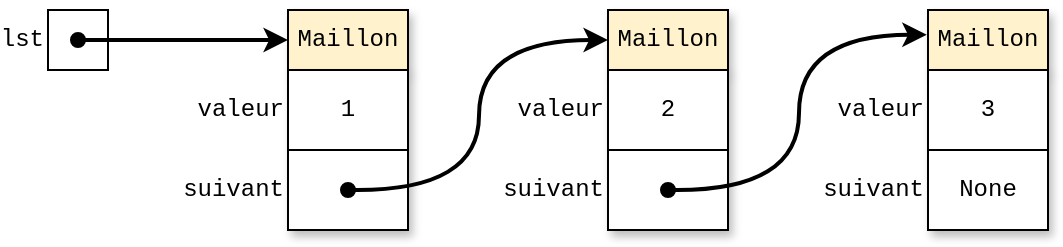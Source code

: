 <mxfile scale="4" border="0">
    <diagram id="uQzkj0GxWRIt09j_zSgi" name="Page-1">
        <mxGraphModel dx="162" dy="452" grid="1" gridSize="10" guides="1" tooltips="1" connect="1" arrows="1" fold="1" page="1" pageScale="1" pageWidth="583" pageHeight="827" math="0" shadow="0">
            <root>
                <mxCell id="0"/>
                <mxCell id="1" parent="0"/>
                <mxCell id="5" value="" style="group;fontFamily=Courier New;" parent="1" vertex="1" connectable="0">
                    <mxGeometry x="120" y="90" width="110" height="110" as="geometry"/>
                </mxCell>
                <mxCell id="TsMIzAYjtxgP4Rc7lzvC-8" value="Maillon" style="text;html=1;fillColor=#fff2cc;align=center;verticalAlign=middle;whiteSpace=wrap;rounded=0;shadow=1;strokeColor=#000000;fontFamily=Courier New;" parent="5" vertex="1">
                    <mxGeometry x="50" width="60" height="30" as="geometry"/>
                </mxCell>
                <mxCell id="TsMIzAYjtxgP4Rc7lzvC-9" value="valeur" style="text;html=1;strokeColor=none;fillColor=none;align=right;verticalAlign=middle;whiteSpace=wrap;rounded=0;shadow=0;fontFamily=Courier New;" parent="5" vertex="1">
                    <mxGeometry x="-10" y="30" width="60" height="40" as="geometry"/>
                </mxCell>
                <mxCell id="TsMIzAYjtxgP4Rc7lzvC-10" value="suivant" style="text;html=1;strokeColor=none;fillColor=none;align=right;verticalAlign=middle;whiteSpace=wrap;rounded=0;fontFamily=Courier New;" parent="5" vertex="1">
                    <mxGeometry x="-10" y="70" width="60" height="40" as="geometry"/>
                </mxCell>
                <mxCell id="TsMIzAYjtxgP4Rc7lzvC-14" value="" style="rounded=0;whiteSpace=wrap;html=1;shadow=1;fontFamily=Courier New;" parent="5" vertex="1">
                    <mxGeometry x="50" y="30" width="60" height="80" as="geometry"/>
                </mxCell>
                <mxCell id="3" value="1" style="rounded=0;whiteSpace=wrap;html=1;shadow=0;strokeColor=#000000;fontFamily=Courier New;" parent="5" vertex="1">
                    <mxGeometry x="50" y="30" width="60" height="40" as="geometry"/>
                </mxCell>
                <mxCell id="4" value="" style="rounded=0;whiteSpace=wrap;html=1;shadow=0;strokeColor=#000000;fontFamily=Courier New;" parent="5" vertex="1">
                    <mxGeometry x="50" y="70" width="60" height="40" as="geometry"/>
                </mxCell>
                <mxCell id="6" value="" style="group;fontFamily=Courier New;" parent="1" vertex="1" connectable="0">
                    <mxGeometry x="280" y="90" width="110" height="110" as="geometry"/>
                </mxCell>
                <mxCell id="7" value="Maillon" style="text;html=1;fillColor=#fff2cc;align=center;verticalAlign=middle;whiteSpace=wrap;rounded=0;shadow=1;strokeColor=#000000;fontFamily=Courier New;" parent="6" vertex="1">
                    <mxGeometry x="50" width="60" height="30" as="geometry"/>
                </mxCell>
                <mxCell id="8" value="valeur" style="text;html=1;strokeColor=none;fillColor=none;align=right;verticalAlign=middle;whiteSpace=wrap;rounded=0;shadow=0;fontFamily=Courier New;" parent="6" vertex="1">
                    <mxGeometry x="-10" y="30" width="60" height="40" as="geometry"/>
                </mxCell>
                <mxCell id="9" value="suivant" style="text;html=1;strokeColor=none;fillColor=none;align=right;verticalAlign=middle;whiteSpace=wrap;rounded=0;fontFamily=Courier New;" parent="6" vertex="1">
                    <mxGeometry x="-10" y="70" width="60" height="40" as="geometry"/>
                </mxCell>
                <mxCell id="10" value="" style="rounded=0;whiteSpace=wrap;html=1;shadow=1;fontFamily=Courier New;" parent="6" vertex="1">
                    <mxGeometry x="50" y="30" width="60" height="80" as="geometry"/>
                </mxCell>
                <mxCell id="11" value="2" style="rounded=0;whiteSpace=wrap;html=1;shadow=0;strokeColor=#000000;fontFamily=Courier New;" parent="6" vertex="1">
                    <mxGeometry x="50" y="30" width="60" height="40" as="geometry"/>
                </mxCell>
                <mxCell id="12" value="" style="rounded=0;whiteSpace=wrap;html=1;shadow=0;strokeColor=#000000;fontFamily=Courier New;" parent="6" vertex="1">
                    <mxGeometry x="50" y="70" width="60" height="40" as="geometry"/>
                </mxCell>
                <mxCell id="13" value="" style="group;fontFamily=Courier New;" parent="1" vertex="1" connectable="0">
                    <mxGeometry x="440" y="90" width="110" height="110" as="geometry"/>
                </mxCell>
                <mxCell id="14" value="Maillon" style="text;html=1;fillColor=#fff2cc;align=center;verticalAlign=middle;whiteSpace=wrap;rounded=0;shadow=1;strokeColor=#000000;fontFamily=Courier New;" parent="13" vertex="1">
                    <mxGeometry x="50" width="60" height="30" as="geometry"/>
                </mxCell>
                <mxCell id="15" value="valeur" style="text;html=1;strokeColor=none;fillColor=none;align=right;verticalAlign=middle;whiteSpace=wrap;rounded=0;shadow=0;fontFamily=Courier New;" parent="13" vertex="1">
                    <mxGeometry x="-10" y="30" width="60" height="40" as="geometry"/>
                </mxCell>
                <mxCell id="16" value="suivant" style="text;html=1;strokeColor=none;fillColor=none;align=right;verticalAlign=middle;whiteSpace=wrap;rounded=0;fontFamily=Courier New;" parent="13" vertex="1">
                    <mxGeometry x="-10" y="70" width="60" height="40" as="geometry"/>
                </mxCell>
                <mxCell id="17" value="" style="rounded=0;whiteSpace=wrap;html=1;shadow=1;fontFamily=Courier New;" parent="13" vertex="1">
                    <mxGeometry x="50" y="30" width="60" height="80" as="geometry"/>
                </mxCell>
                <mxCell id="18" value="3" style="rounded=0;whiteSpace=wrap;html=1;shadow=0;strokeColor=#000000;fontFamily=Courier New;" parent="13" vertex="1">
                    <mxGeometry x="50" y="30" width="60" height="40" as="geometry"/>
                </mxCell>
                <mxCell id="19" value="&lt;font&gt;None&lt;/font&gt;" style="rounded=0;whiteSpace=wrap;html=1;shadow=0;strokeColor=#000000;fontFamily=Courier New;" parent="13" vertex="1">
                    <mxGeometry x="50" y="70" width="60" height="40" as="geometry"/>
                </mxCell>
                <mxCell id="21" style="edgeStyle=orthogonalEdgeStyle;rounded=0;orthogonalLoop=1;jettySize=auto;html=1;entryX=0;entryY=0.5;entryDx=0;entryDy=0;curved=1;sketch=0;strokeWidth=2;startArrow=oval;startFill=1;sourcePerimeterSpacing=0;fontFamily=Courier New;" parent="1" target="7" edge="1">
                    <mxGeometry relative="1" as="geometry">
                        <mxPoint x="200" y="180" as="sourcePoint"/>
                    </mxGeometry>
                </mxCell>
                <mxCell id="23" style="edgeStyle=orthogonalEdgeStyle;rounded=0;orthogonalLoop=1;jettySize=auto;html=1;entryX=-0.01;entryY=0.413;entryDx=0;entryDy=0;curved=1;sketch=0;strokeWidth=2;startArrow=oval;startFill=1;sourcePerimeterSpacing=-20;entryPerimeter=0;fontFamily=Courier New;" parent="1" target="14" edge="1">
                    <mxGeometry relative="1" as="geometry">
                        <mxPoint x="360" y="180" as="sourcePoint"/>
                        <mxPoint x="340" y="115" as="targetPoint"/>
                    </mxGeometry>
                </mxCell>
                <mxCell id="24" value="lst" style="rounded=0;whiteSpace=wrap;html=1;shadow=0;strokeColor=#000000;labelPosition=left;verticalLabelPosition=middle;align=right;verticalAlign=middle;fontFamily=Courier New;" parent="1" vertex="1">
                    <mxGeometry x="50" y="90" width="30" height="30" as="geometry"/>
                </mxCell>
                <mxCell id="28" style="edgeStyle=orthogonalEdgeStyle;curved=1;rounded=0;sketch=0;orthogonalLoop=1;jettySize=auto;html=1;entryX=0;entryY=0.5;entryDx=0;entryDy=0;startArrow=oval;startFill=1;sourcePerimeterSpacing=-20;strokeWidth=2;fontFamily=Courier New;" parent="1" source="24" target="TsMIzAYjtxgP4Rc7lzvC-8" edge="1">
                    <mxGeometry relative="1" as="geometry"/>
                </mxCell>
            </root>
        </mxGraphModel>
    </diagram>
</mxfile>